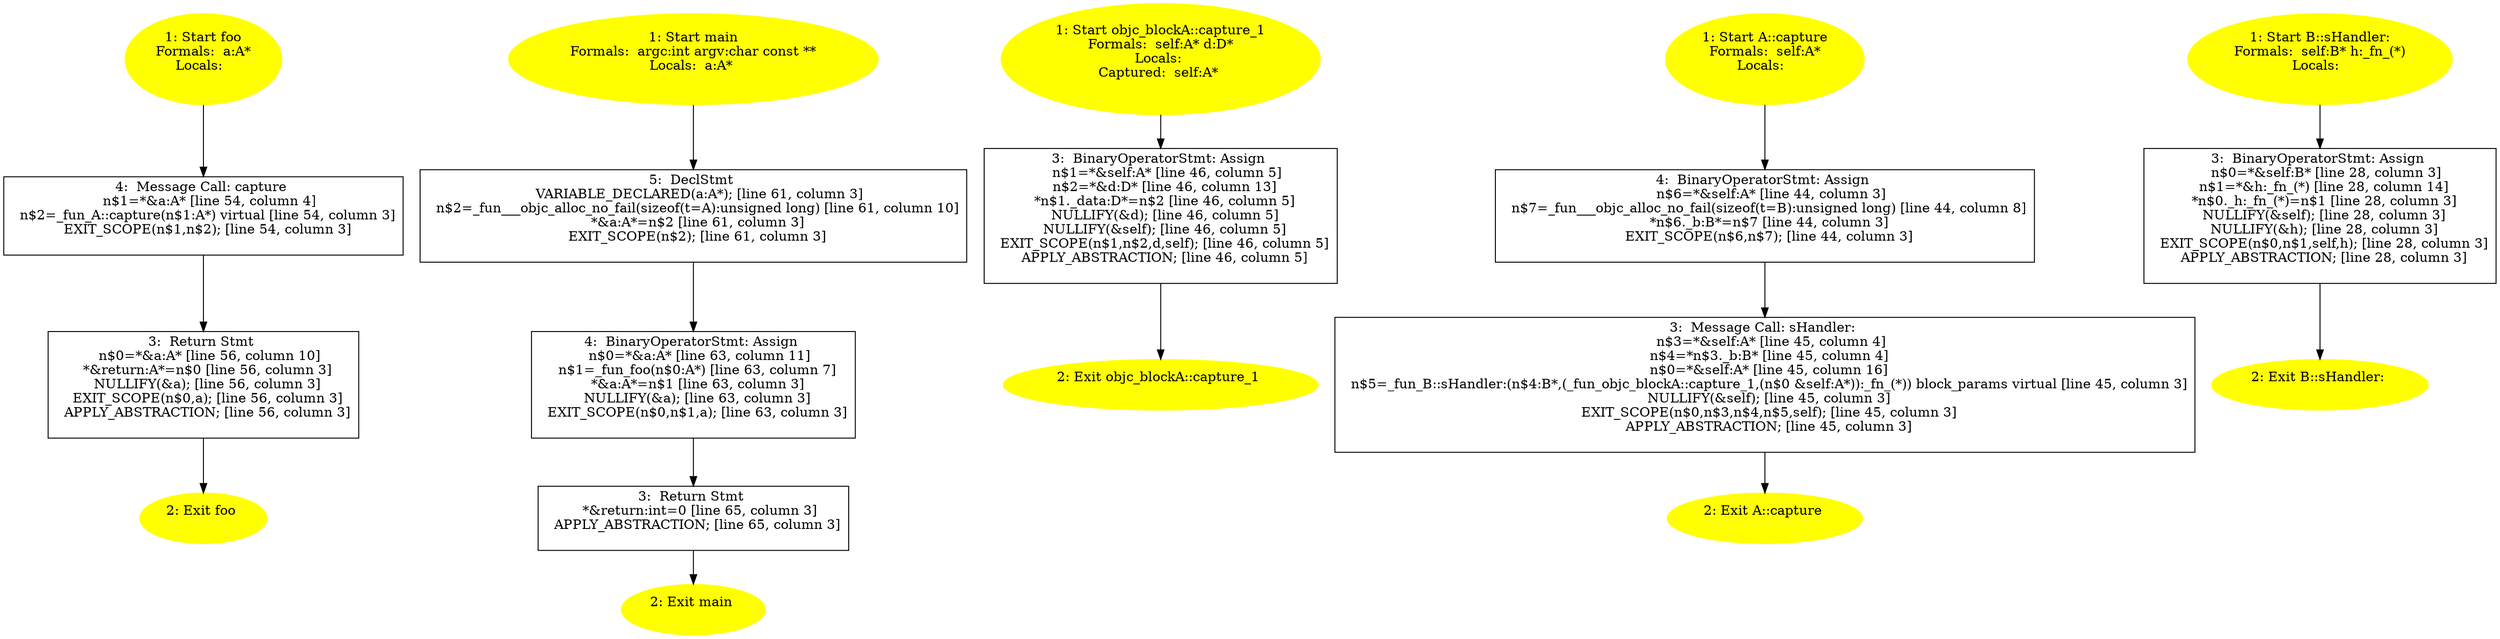 /* @generated */
digraph cfg {
"foo.acbd18db4cc2f85cedef654fccc4a4d8_1" [label="1: Start foo\nFormals:  a:A*\nLocals:  \n  " color=yellow style=filled]
	

	 "foo.acbd18db4cc2f85cedef654fccc4a4d8_1" -> "foo.acbd18db4cc2f85cedef654fccc4a4d8_4" ;
"foo.acbd18db4cc2f85cedef654fccc4a4d8_2" [label="2: Exit foo \n  " color=yellow style=filled]
	

"foo.acbd18db4cc2f85cedef654fccc4a4d8_3" [label="3:  Return Stmt \n   n$0=*&a:A* [line 56, column 10]\n  *&return:A*=n$0 [line 56, column 3]\n  NULLIFY(&a); [line 56, column 3]\n  EXIT_SCOPE(n$0,a); [line 56, column 3]\n  APPLY_ABSTRACTION; [line 56, column 3]\n " shape="box"]
	

	 "foo.acbd18db4cc2f85cedef654fccc4a4d8_3" -> "foo.acbd18db4cc2f85cedef654fccc4a4d8_2" ;
"foo.acbd18db4cc2f85cedef654fccc4a4d8_4" [label="4:  Message Call: capture \n   n$1=*&a:A* [line 54, column 4]\n  n$2=_fun_A::capture(n$1:A*) virtual [line 54, column 3]\n  EXIT_SCOPE(n$1,n$2); [line 54, column 3]\n " shape="box"]
	

	 "foo.acbd18db4cc2f85cedef654fccc4a4d8_4" -> "foo.acbd18db4cc2f85cedef654fccc4a4d8_3" ;
"main.fad58de7366495db4650cfefac2fcd61_1" [label="1: Start main\nFormals:  argc:int argv:char const **\nLocals:  a:A* \n  " color=yellow style=filled]
	

	 "main.fad58de7366495db4650cfefac2fcd61_1" -> "main.fad58de7366495db4650cfefac2fcd61_5" ;
"main.fad58de7366495db4650cfefac2fcd61_2" [label="2: Exit main \n  " color=yellow style=filled]
	

"main.fad58de7366495db4650cfefac2fcd61_3" [label="3:  Return Stmt \n   *&return:int=0 [line 65, column 3]\n  APPLY_ABSTRACTION; [line 65, column 3]\n " shape="box"]
	

	 "main.fad58de7366495db4650cfefac2fcd61_3" -> "main.fad58de7366495db4650cfefac2fcd61_2" ;
"main.fad58de7366495db4650cfefac2fcd61_4" [label="4:  BinaryOperatorStmt: Assign \n   n$0=*&a:A* [line 63, column 11]\n  n$1=_fun_foo(n$0:A*) [line 63, column 7]\n  *&a:A*=n$1 [line 63, column 3]\n  NULLIFY(&a); [line 63, column 3]\n  EXIT_SCOPE(n$0,n$1,a); [line 63, column 3]\n " shape="box"]
	

	 "main.fad58de7366495db4650cfefac2fcd61_4" -> "main.fad58de7366495db4650cfefac2fcd61_3" ;
"main.fad58de7366495db4650cfefac2fcd61_5" [label="5:  DeclStmt \n   VARIABLE_DECLARED(a:A*); [line 61, column 3]\n  n$2=_fun___objc_alloc_no_fail(sizeof(t=A):unsigned long) [line 61, column 10]\n  *&a:A*=n$2 [line 61, column 3]\n  EXIT_SCOPE(n$2); [line 61, column 3]\n " shape="box"]
	

	 "main.fad58de7366495db4650cfefac2fcd61_5" -> "main.fad58de7366495db4650cfefac2fcd61_4" ;
"objc_blockA::capture_1(class A,class D).98932872e1ea0076b1d26d1353afdc23_1" [label="1: Start objc_blockA::capture_1\nFormals:  self:A* d:D*\nLocals: \nCaptured:  self:A* \n  " color=yellow style=filled]
	

	 "objc_blockA::capture_1(class A,class D).98932872e1ea0076b1d26d1353afdc23_1" -> "objc_blockA::capture_1(class A,class D).98932872e1ea0076b1d26d1353afdc23_3" ;
"objc_blockA::capture_1(class A,class D).98932872e1ea0076b1d26d1353afdc23_2" [label="2: Exit objc_blockA::capture_1 \n  " color=yellow style=filled]
	

"objc_blockA::capture_1(class A,class D).98932872e1ea0076b1d26d1353afdc23_3" [label="3:  BinaryOperatorStmt: Assign \n   n$1=*&self:A* [line 46, column 5]\n  n$2=*&d:D* [line 46, column 13]\n  *n$1._data:D*=n$2 [line 46, column 5]\n  NULLIFY(&d); [line 46, column 5]\n  NULLIFY(&self); [line 46, column 5]\n  EXIT_SCOPE(n$1,n$2,d,self); [line 46, column 5]\n  APPLY_ABSTRACTION; [line 46, column 5]\n " shape="box"]
	

	 "objc_blockA::capture_1(class A,class D).98932872e1ea0076b1d26d1353afdc23_3" -> "objc_blockA::capture_1(class A,class D).98932872e1ea0076b1d26d1353afdc23_2" ;
"capture#A#instance.d411336575e4bf632a1828f5f5979726_1" [label="1: Start A::capture\nFormals:  self:A*\nLocals:  \n  " color=yellow style=filled]
	

	 "capture#A#instance.d411336575e4bf632a1828f5f5979726_1" -> "capture#A#instance.d411336575e4bf632a1828f5f5979726_4" ;
"capture#A#instance.d411336575e4bf632a1828f5f5979726_2" [label="2: Exit A::capture \n  " color=yellow style=filled]
	

"capture#A#instance.d411336575e4bf632a1828f5f5979726_3" [label="3:  Message Call: sHandler: \n   n$3=*&self:A* [line 45, column 4]\n  n$4=*n$3._b:B* [line 45, column 4]\n  n$0=*&self:A* [line 45, column 16]\n  n$5=_fun_B::sHandler:(n$4:B*,(_fun_objc_blockA::capture_1,(n$0 &self:A*)):_fn_(*)) block_params virtual [line 45, column 3]\n  NULLIFY(&self); [line 45, column 3]\n  EXIT_SCOPE(n$0,n$3,n$4,n$5,self); [line 45, column 3]\n  APPLY_ABSTRACTION; [line 45, column 3]\n " shape="box"]
	

	 "capture#A#instance.d411336575e4bf632a1828f5f5979726_3" -> "capture#A#instance.d411336575e4bf632a1828f5f5979726_2" ;
"capture#A#instance.d411336575e4bf632a1828f5f5979726_4" [label="4:  BinaryOperatorStmt: Assign \n   n$6=*&self:A* [line 44, column 3]\n  n$7=_fun___objc_alloc_no_fail(sizeof(t=B):unsigned long) [line 44, column 8]\n  *n$6._b:B*=n$7 [line 44, column 3]\n  EXIT_SCOPE(n$6,n$7); [line 44, column 3]\n " shape="box"]
	

	 "capture#A#instance.d411336575e4bf632a1828f5f5979726_4" -> "capture#A#instance.d411336575e4bf632a1828f5f5979726_3" ;
"sHandler:#B#instance.590685250eb38eaab242405cd45c572b_1" [label="1: Start B::sHandler:\nFormals:  self:B* h:_fn_(*)\nLocals:  \n  " color=yellow style=filled]
	

	 "sHandler:#B#instance.590685250eb38eaab242405cd45c572b_1" -> "sHandler:#B#instance.590685250eb38eaab242405cd45c572b_3" ;
"sHandler:#B#instance.590685250eb38eaab242405cd45c572b_2" [label="2: Exit B::sHandler: \n  " color=yellow style=filled]
	

"sHandler:#B#instance.590685250eb38eaab242405cd45c572b_3" [label="3:  BinaryOperatorStmt: Assign \n   n$0=*&self:B* [line 28, column 3]\n  n$1=*&h:_fn_(*) [line 28, column 14]\n  *n$0._h:_fn_(*)=n$1 [line 28, column 3]\n  NULLIFY(&self); [line 28, column 3]\n  NULLIFY(&h); [line 28, column 3]\n  EXIT_SCOPE(n$0,n$1,self,h); [line 28, column 3]\n  APPLY_ABSTRACTION; [line 28, column 3]\n " shape="box"]
	

	 "sHandler:#B#instance.590685250eb38eaab242405cd45c572b_3" -> "sHandler:#B#instance.590685250eb38eaab242405cd45c572b_2" ;
}
